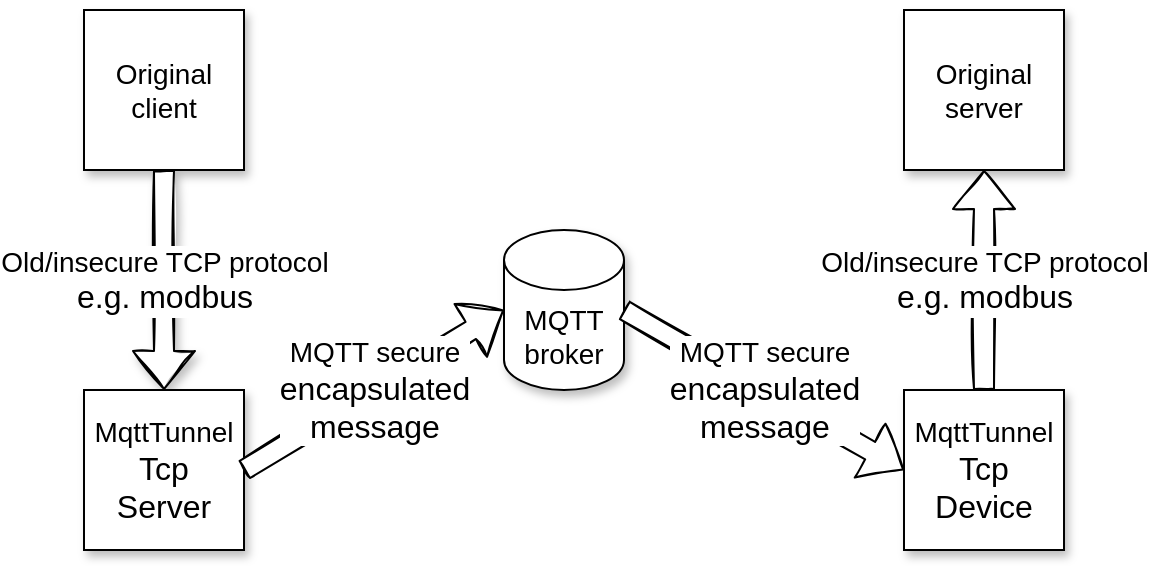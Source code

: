 <mxfile>
    <diagram id="oelvePmYZkdGCveeSNbR" name="Page-1">
        <mxGraphModel dx="1561" dy="411" grid="1" gridSize="10" guides="1" tooltips="1" connect="1" arrows="1" fold="1" page="1" pageScale="1" pageWidth="827" pageHeight="1169" math="0" shadow="0">
            <root>
                <mxCell id="0"/>
                <mxCell id="1" parent="0"/>
                <mxCell id="GN0M2vtTz4O2_e-BDMKb-1" value="&lt;div&gt;&lt;font style=&quot;font-size: 14px&quot;&gt;Original client&lt;/font&gt;&lt;/div&gt;" style="whiteSpace=wrap;html=1;aspect=fixed;shadow=1;" parent="1" vertex="1">
                    <mxGeometry x="40" y="40" width="80" height="80" as="geometry"/>
                </mxCell>
                <mxCell id="GN0M2vtTz4O2_e-BDMKb-2" value="&lt;font style=&quot;font-size: 14px&quot;&gt;Original server&lt;/font&gt;" style="whiteSpace=wrap;html=1;aspect=fixed;shadow=1;" parent="1" vertex="1">
                    <mxGeometry x="450" y="40" width="80" height="80" as="geometry"/>
                </mxCell>
                <mxCell id="GN0M2vtTz4O2_e-BDMKb-3" value="&lt;div&gt;&lt;font style=&quot;font-size: 14px&quot;&gt;Old/insecure TCP protocol&lt;/font&gt;&lt;/div&gt;&lt;div&gt;&lt;font size=&quot;3&quot;&gt;e.g. modbus&lt;/font&gt;&lt;/div&gt;" style="endArrow=classic;html=1;rounded=0;shape=flexArrow;exitX=0.5;exitY=1;exitDx=0;exitDy=0;shadow=1;sketch=1;fillColor=#FFFFFF;" parent="1" source="GN0M2vtTz4O2_e-BDMKb-1" target="1y3V3sCusoL3s1kWGE4b-2" edge="1">
                    <mxGeometry width="50" height="50" relative="1" as="geometry">
                        <mxPoint x="390" y="320" as="sourcePoint"/>
                        <mxPoint x="120" y="330" as="targetPoint"/>
                    </mxGeometry>
                </mxCell>
                <mxCell id="1y3V3sCusoL3s1kWGE4b-1" value="&lt;font style=&quot;font-size: 14px&quot;&gt;MQTT broker&lt;/font&gt;" style="shape=cylinder3;whiteSpace=wrap;html=1;boundedLbl=1;backgroundOutline=1;size=15;shadow=1;" parent="1" vertex="1">
                    <mxGeometry x="250" y="150" width="60" height="80" as="geometry"/>
                </mxCell>
                <mxCell id="1y3V3sCusoL3s1kWGE4b-2" value="&lt;div&gt;&lt;font style=&quot;font-size: 14px&quot;&gt;MqttTunnel&lt;/font&gt;&lt;/div&gt;&lt;div&gt;&lt;font size=&quot;3&quot;&gt;Tcp&lt;/font&gt;&lt;/div&gt;&lt;div&gt;&lt;font size=&quot;3&quot;&gt;Server&lt;/font&gt;&lt;/div&gt;" style="whiteSpace=wrap;html=1;aspect=fixed;shadow=1;" parent="1" vertex="1">
                    <mxGeometry x="40" y="230" width="80" height="80" as="geometry"/>
                </mxCell>
                <mxCell id="1y3V3sCusoL3s1kWGE4b-3" value="&lt;div&gt;&lt;font style=&quot;font-size: 14px&quot;&gt;MQTT secure&lt;br&gt;&lt;/font&gt;&lt;/div&gt;&lt;div&gt;&lt;font size=&quot;3&quot;&gt;encapsulated&lt;/font&gt;&lt;/div&gt;&lt;div&gt;&lt;font size=&quot;3&quot;&gt;message&lt;/font&gt;&lt;br&gt;&lt;/div&gt;" style="endArrow=classic;html=1;rounded=0;shape=flexArrow;exitX=1;exitY=0.5;exitDx=0;exitDy=0;entryX=0;entryY=0.5;entryDx=0;entryDy=0;entryPerimeter=0;fillColor=#FFFFFF;sketch=1;" parent="1" source="1y3V3sCusoL3s1kWGE4b-2" target="1y3V3sCusoL3s1kWGE4b-1" edge="1">
                    <mxGeometry width="50" height="50" relative="1" as="geometry">
                        <mxPoint x="90" y="130" as="sourcePoint"/>
                        <mxPoint x="90" y="240" as="targetPoint"/>
                    </mxGeometry>
                </mxCell>
                <mxCell id="1y3V3sCusoL3s1kWGE4b-4" value="&lt;div&gt;&lt;font style=&quot;font-size: 14px&quot;&gt;MqttTunnel&lt;/font&gt;&lt;/div&gt;&lt;div&gt;&lt;font size=&quot;3&quot;&gt;Tcp&lt;/font&gt;&lt;/div&gt;&lt;div&gt;&lt;font size=&quot;3&quot;&gt;Device&lt;/font&gt;&lt;br&gt;&lt;/div&gt;" style="whiteSpace=wrap;html=1;aspect=fixed;shadow=1;" parent="1" vertex="1">
                    <mxGeometry x="450" y="230" width="80" height="80" as="geometry"/>
                </mxCell>
                <mxCell id="1y3V3sCusoL3s1kWGE4b-5" value="&lt;div&gt;&lt;font style=&quot;font-size: 14px&quot;&gt;MQTT secure&lt;br&gt;&lt;/font&gt;&lt;/div&gt;&lt;div&gt;&lt;font size=&quot;3&quot;&gt;encapsulated&lt;/font&gt;&lt;/div&gt;&lt;div&gt;&lt;font size=&quot;3&quot;&gt;message&lt;/font&gt;&lt;br&gt;&lt;/div&gt;" style="endArrow=classic;html=1;rounded=0;shape=flexArrow;exitX=1;exitY=0.5;exitDx=0;exitDy=0;entryX=0;entryY=0.5;entryDx=0;entryDy=0;exitPerimeter=0;fillColor=#FFFFFF;sketch=1;" parent="1" source="1y3V3sCusoL3s1kWGE4b-1" target="1y3V3sCusoL3s1kWGE4b-4" edge="1">
                    <mxGeometry width="50" height="50" relative="1" as="geometry">
                        <mxPoint x="320" y="360" as="sourcePoint"/>
                        <mxPoint x="450" y="360" as="targetPoint"/>
                    </mxGeometry>
                </mxCell>
                <mxCell id="1y3V3sCusoL3s1kWGE4b-6" value="&lt;div&gt;&lt;font style=&quot;font-size: 14px&quot;&gt;Old/insecure TCP protocol&lt;/font&gt;&lt;/div&gt;&lt;div&gt;&lt;font size=&quot;3&quot;&gt;e.g. modbus&lt;/font&gt;&lt;/div&gt;" style="endArrow=classic;html=1;rounded=0;shape=flexArrow;exitX=0.5;exitY=0;exitDx=0;exitDy=0;entryX=0.5;entryY=1;entryDx=0;entryDy=0;fillColor=#FFFFFF;sketch=1;" parent="1" source="1y3V3sCusoL3s1kWGE4b-4" target="GN0M2vtTz4O2_e-BDMKb-2" edge="1">
                    <mxGeometry width="50" height="50" relative="1" as="geometry">
                        <mxPoint x="90" y="130" as="sourcePoint"/>
                        <mxPoint x="90" y="240" as="targetPoint"/>
                    </mxGeometry>
                </mxCell>
            </root>
        </mxGraphModel>
    </diagram>
</mxfile>